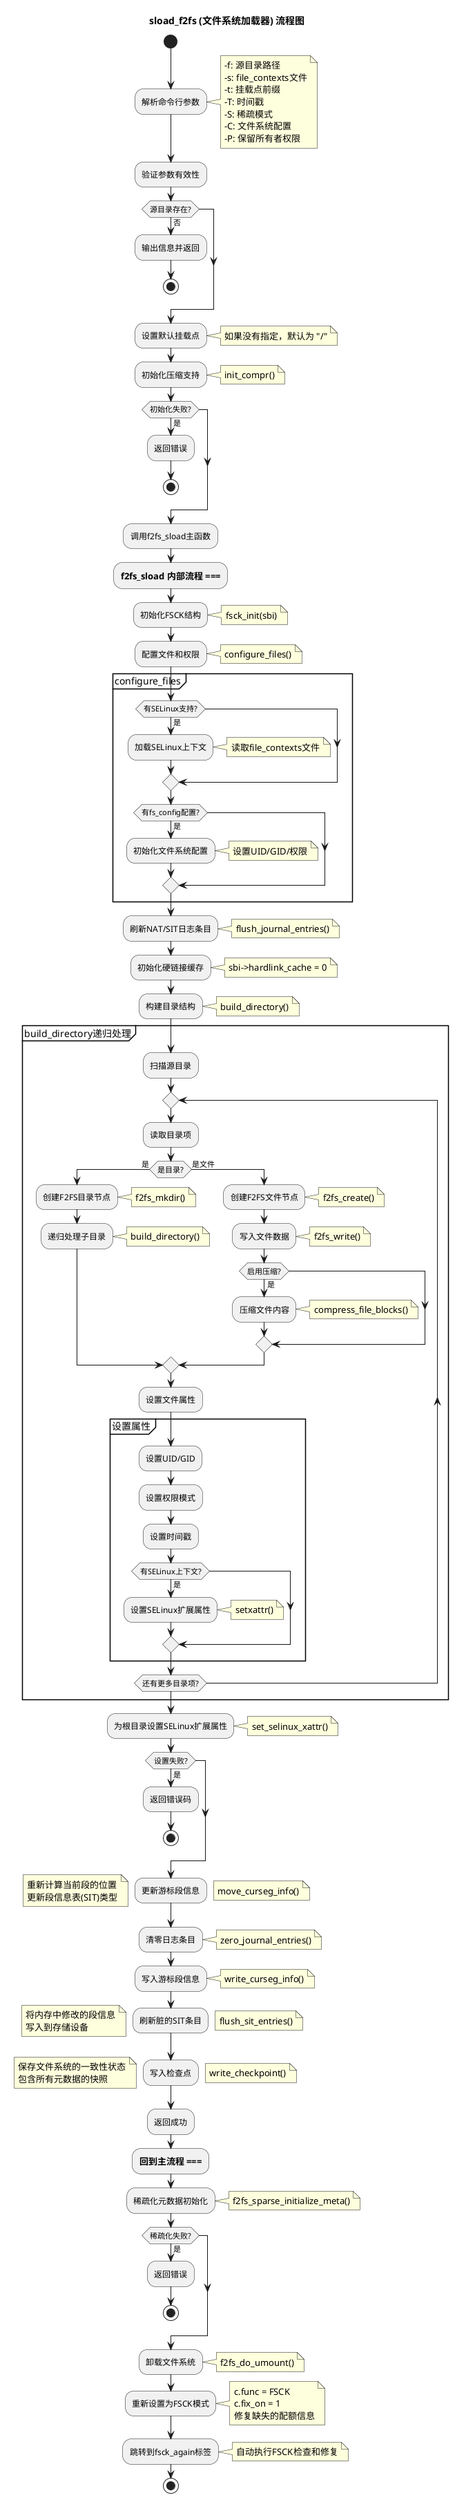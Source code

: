 @startuml sload_f2fs流程图
!define RECTANGLE class
title sload_f2fs (文件系统加载器) 流程图

start
:解析命令行参数;
note right
  -f: 源目录路径
  -s: file_contexts文件
  -t: 挂载点前缀
  -T: 时间戳
  -S: 稀疏模式
  -C: 文件系统配置
  -P: 保留所有者权限
end note

:验证参数有效性;
if (源目录存在?) then (否)
  :输出信息并返回;
  stop
endif

:设置默认挂载点;
note right: 如果没有指定，默认为 "/"

:初始化压缩支持;
note right: init_compr()
if (初始化失败?) then (是)
  :返回错误;
  stop
endif

:调用f2fs_sload主函数;

:=== f2fs_sload 内部流程 ===;

:初始化FSCK结构;
note right: fsck_init(sbi)

:配置文件和权限;
note right: configure_files()
partition configure_files {
  if (有SELinux支持?) then (是)
    :加载SELinux上下文;
    note right: 读取file_contexts文件
  endif
  
  if (有fs_config配置?) then (是)
    :初始化文件系统配置;
    note right: 设置UID/GID/权限
  endif
}

:刷新NAT/SIT日志条目;
note right: flush_journal_entries()

:初始化硬链接缓存;
note right: sbi->hardlink_cache = 0

:构建目录结构;
note right: build_directory()
partition build_directory递归处理 {
  :扫描源目录;
  
  repeat
    :读取目录项;
    
    if (是目录?) then (是)
      :创建F2FS目录节点;
      note right: f2fs_mkdir()
      
      :递归处理子目录;
      note right: build_directory()
      
    else (是文件)
      :创建F2FS文件节点;
      note right: f2fs_create()
      
      :写入文件数据;
      note right: f2fs_write()
      
      if (启用压缩?) then (是)
        :压缩文件内容;
        note right: compress_file_blocks()
      endif
    endif
    
    :设置文件属性;
    partition 设置属性 {
      :设置UID/GID;
      :设置权限模式;
      :设置时间戳;
      if (有SELinux上下文?) then (是)
        :设置SELinux扩展属性;
        note right: setxattr()
      endif
    }
    
  repeat while (还有更多目录项?)
}

:为根目录设置SELinux扩展属性;
note right: set_selinux_xattr()
if (设置失败?) then (是)
  :返回错误码;
  stop
endif

:更新游标段信息;
note right: move_curseg_info()
note left
  重新计算当前段的位置
  更新段信息表(SIT)类型
end note

:清零日志条目;
note right: zero_journal_entries()

:写入游标段信息;
note right: write_curseg_info()

:刷新脏的SIT条目;
note right: flush_sit_entries()
note left
  将内存中修改的段信息
  写入到存储设备
end note

:写入检查点;
note right: write_checkpoint()
note left
  保存文件系统的一致性状态
  包含所有元数据的快照
end note

:返回成功;

:=== 回到主流程 ===;

:稀疏化元数据初始化;
note right: f2fs_sparse_initialize_meta()
if (稀疏化失败?) then (是)
  :返回错误;
  stop
endif

:卸载文件系统;
note right: f2fs_do_umount()

:重新设置为FSCK模式;
note right
  c.func = FSCK
  c.fix_on = 1
  修复缺失的配额信息
end note

:跳转到fsck_again标签;
note right: 自动执行FSCK检查和修复

stop

@enduml